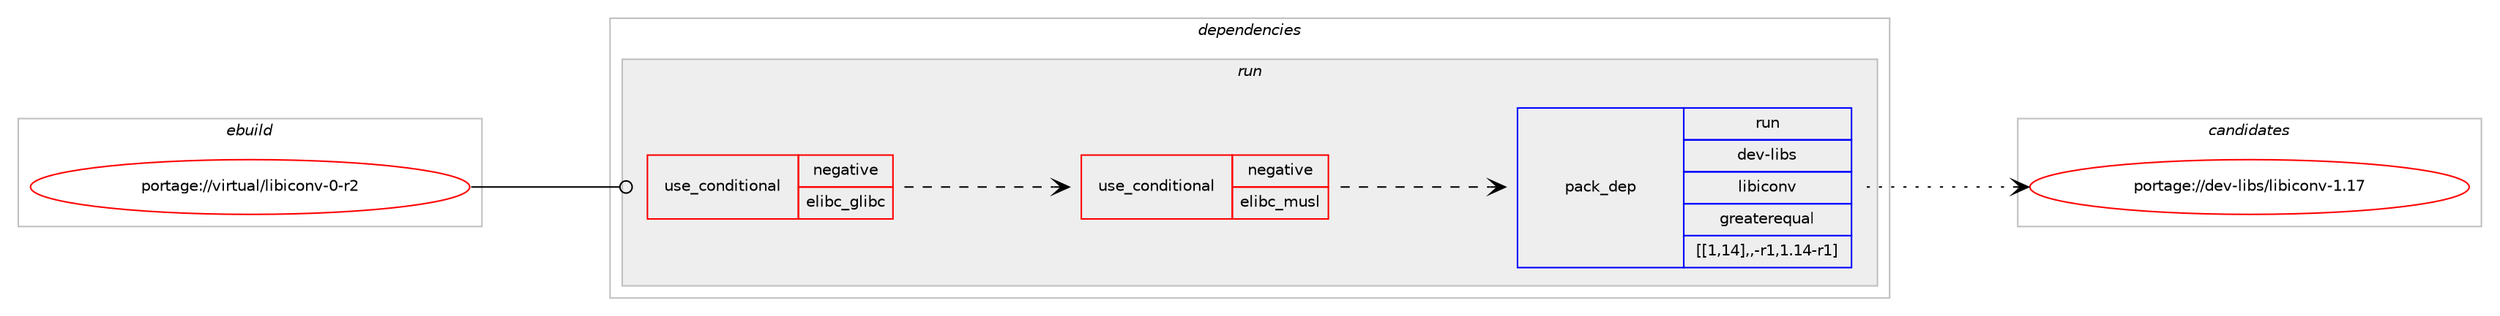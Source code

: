 digraph prolog {

# *************
# Graph options
# *************

newrank=true;
concentrate=true;
compound=true;
graph [rankdir=LR,fontname=Helvetica,fontsize=10,ranksep=1.5];#, ranksep=2.5, nodesep=0.2];
edge  [arrowhead=vee];
node  [fontname=Helvetica,fontsize=10];

# **********
# The ebuild
# **********

subgraph cluster_leftcol {
color=gray;
label=<<i>ebuild</i>>;
id [label="portage://virtual/libiconv-0-r2", color=red, width=4, href="../virtual/libiconv-0-r2.svg"];
}

# ****************
# The dependencies
# ****************

subgraph cluster_midcol {
color=gray;
label=<<i>dependencies</i>>;
subgraph cluster_compile {
fillcolor="#eeeeee";
style=filled;
label=<<i>compile</i>>;
}
subgraph cluster_compileandrun {
fillcolor="#eeeeee";
style=filled;
label=<<i>compile and run</i>>;
}
subgraph cluster_run {
fillcolor="#eeeeee";
style=filled;
label=<<i>run</i>>;
subgraph cond10739 {
dependency28895 [label=<<TABLE BORDER="0" CELLBORDER="1" CELLSPACING="0" CELLPADDING="4"><TR><TD ROWSPAN="3" CELLPADDING="10">use_conditional</TD></TR><TR><TD>negative</TD></TR><TR><TD>elibc_glibc</TD></TR></TABLE>>, shape=none, color=red];
subgraph cond10740 {
dependency28896 [label=<<TABLE BORDER="0" CELLBORDER="1" CELLSPACING="0" CELLPADDING="4"><TR><TD ROWSPAN="3" CELLPADDING="10">use_conditional</TD></TR><TR><TD>negative</TD></TR><TR><TD>elibc_musl</TD></TR></TABLE>>, shape=none, color=red];
subgraph pack18046 {
dependency28897 [label=<<TABLE BORDER="0" CELLBORDER="1" CELLSPACING="0" CELLPADDING="4" WIDTH="220"><TR><TD ROWSPAN="6" CELLPADDING="30">pack_dep</TD></TR><TR><TD WIDTH="110">run</TD></TR><TR><TD>dev-libs</TD></TR><TR><TD>libiconv</TD></TR><TR><TD>greaterequal</TD></TR><TR><TD>[[1,14],,-r1,1.14-r1]</TD></TR></TABLE>>, shape=none, color=blue];
}
dependency28896:e -> dependency28897:w [weight=20,style="dashed",arrowhead="vee"];
}
dependency28895:e -> dependency28896:w [weight=20,style="dashed",arrowhead="vee"];
}
id:e -> dependency28895:w [weight=20,style="solid",arrowhead="odot"];
}
}

# **************
# The candidates
# **************

subgraph cluster_choices {
rank=same;
color=gray;
label=<<i>candidates</i>>;

subgraph choice18046 {
color=black;
nodesep=1;
choice10010111845108105981154710810598105991111101184549464955 [label="portage://dev-libs/libiconv-1.17", color=red, width=4,href="../dev-libs/libiconv-1.17.svg"];
dependency28897:e -> choice10010111845108105981154710810598105991111101184549464955:w [style=dotted,weight="100"];
}
}

}
